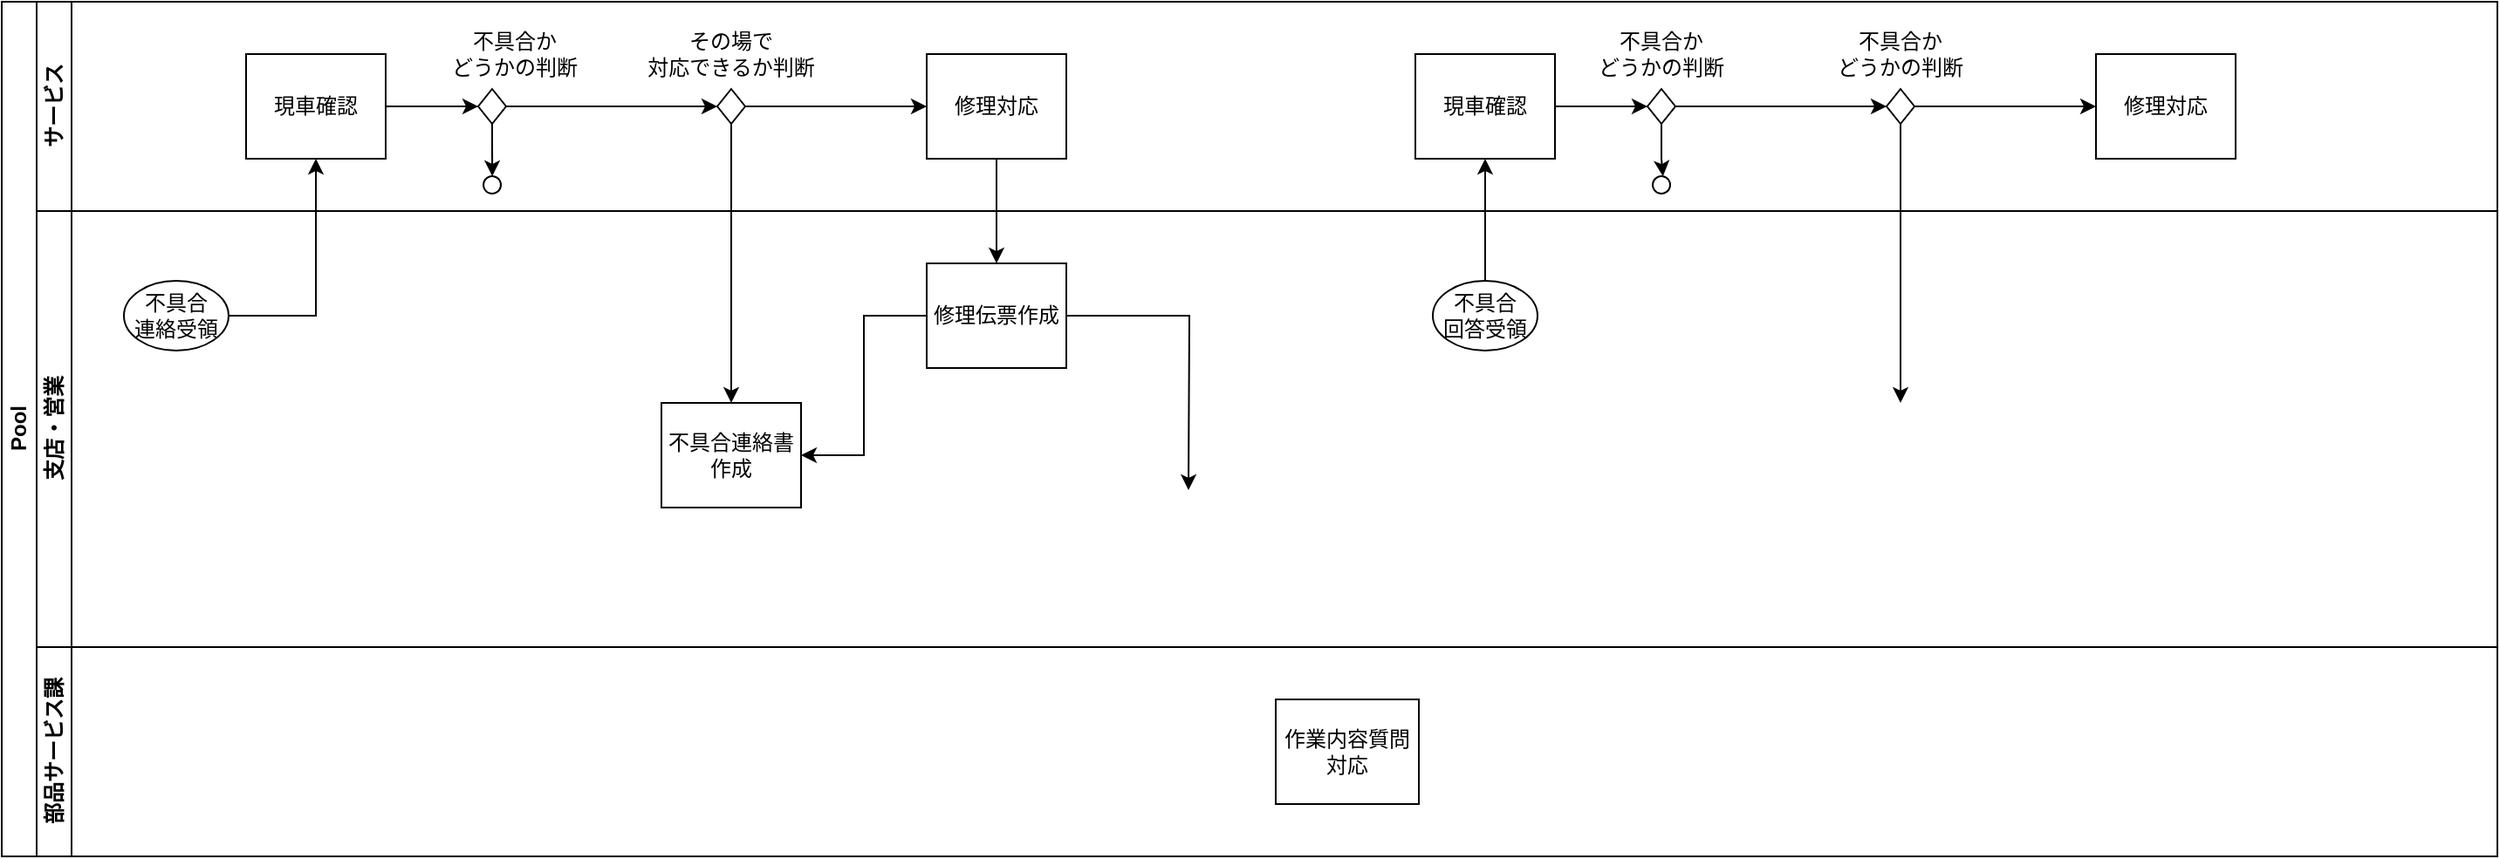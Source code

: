 <mxfile version="14.3.0" type="github">
  <diagram id="prtHgNgQTEPvFCAcTncT" name="Page-1">
    <mxGraphModel dx="1673" dy="934" grid="1" gridSize="10" guides="1" tooltips="1" connect="1" arrows="1" fold="1" page="1" pageScale="1" pageWidth="827" pageHeight="1169" math="0" shadow="0">
      <root>
        <mxCell id="0" />
        <mxCell id="1" parent="0" />
        <mxCell id="dNxyNK7c78bLwvsdeMH5-19" value="Pool" style="swimlane;html=1;childLayout=stackLayout;resizeParent=1;resizeParentMax=0;horizontal=0;startSize=20;horizontalStack=0;" parent="1" vertex="1">
          <mxGeometry x="120" y="120" width="1430" height="490" as="geometry" />
        </mxCell>
        <mxCell id="dNxyNK7c78bLwvsdeMH5-20" value="サービス" style="swimlane;html=1;startSize=20;horizontal=0;" parent="dNxyNK7c78bLwvsdeMH5-19" vertex="1">
          <mxGeometry x="20" width="1410" height="120" as="geometry" />
        </mxCell>
        <mxCell id="YrqZv5F6dzmh7RyfZA-b-9" style="edgeStyle=orthogonalEdgeStyle;rounded=0;orthogonalLoop=1;jettySize=auto;html=1;entryX=0;entryY=0.5;entryDx=0;entryDy=0;" parent="dNxyNK7c78bLwvsdeMH5-20" source="dNxyNK7c78bLwvsdeMH5-24" target="YrqZv5F6dzmh7RyfZA-b-6" edge="1">
          <mxGeometry relative="1" as="geometry" />
        </mxCell>
        <mxCell id="dNxyNK7c78bLwvsdeMH5-24" value="現車確認" style="rounded=0;whiteSpace=wrap;html=1;fontFamily=Helvetica;fontSize=12;fontColor=#000000;align=center;" parent="dNxyNK7c78bLwvsdeMH5-20" vertex="1">
          <mxGeometry x="120" y="30" width="80" height="60" as="geometry" />
        </mxCell>
        <mxCell id="YrqZv5F6dzmh7RyfZA-b-6" value="" style="rhombus;whiteSpace=wrap;html=1;" parent="dNxyNK7c78bLwvsdeMH5-20" vertex="1">
          <mxGeometry x="253" y="50" width="16" height="20" as="geometry" />
        </mxCell>
        <mxCell id="YrqZv5F6dzmh7RyfZA-b-10" value="不具合か&lt;br&gt;どうかの判断" style="text;html=1;strokeColor=none;fillColor=none;align=center;verticalAlign=middle;whiteSpace=wrap;rounded=0;" parent="dNxyNK7c78bLwvsdeMH5-20" vertex="1">
          <mxGeometry x="209" y="20" width="130" height="20" as="geometry" />
        </mxCell>
        <mxCell id="YrqZv5F6dzmh7RyfZA-b-13" value="" style="ellipse;whiteSpace=wrap;html=1;aspect=fixed;rotation=10;" parent="dNxyNK7c78bLwvsdeMH5-20" vertex="1">
          <mxGeometry x="256" y="100" width="10" height="10" as="geometry" />
        </mxCell>
        <mxCell id="YrqZv5F6dzmh7RyfZA-b-12" style="edgeStyle=orthogonalEdgeStyle;rounded=0;orthogonalLoop=1;jettySize=auto;html=1;" parent="dNxyNK7c78bLwvsdeMH5-20" source="YrqZv5F6dzmh7RyfZA-b-6" target="YrqZv5F6dzmh7RyfZA-b-13" edge="1">
          <mxGeometry relative="1" as="geometry">
            <mxPoint x="261" y="100.0" as="targetPoint" />
          </mxGeometry>
        </mxCell>
        <mxCell id="YrqZv5F6dzmh7RyfZA-b-14" value="" style="rhombus;whiteSpace=wrap;html=1;" parent="dNxyNK7c78bLwvsdeMH5-20" vertex="1">
          <mxGeometry x="390" y="50" width="16" height="20" as="geometry" />
        </mxCell>
        <mxCell id="YrqZv5F6dzmh7RyfZA-b-15" value="その場で&lt;br&gt;対応できるか判断" style="text;html=1;strokeColor=none;fillColor=none;align=center;verticalAlign=middle;whiteSpace=wrap;rounded=0;" parent="dNxyNK7c78bLwvsdeMH5-20" vertex="1">
          <mxGeometry x="333" y="20" width="130" height="20" as="geometry" />
        </mxCell>
        <mxCell id="YrqZv5F6dzmh7RyfZA-b-23" value="修理対応" style="rounded=0;whiteSpace=wrap;html=1;fontFamily=Helvetica;fontSize=12;fontColor=#000000;align=center;" parent="dNxyNK7c78bLwvsdeMH5-20" vertex="1">
          <mxGeometry x="510" y="30" width="80" height="60" as="geometry" />
        </mxCell>
        <mxCell id="FLFnpMw3MmitnRIGWcoV-6" value="現車確認" style="rounded=0;whiteSpace=wrap;html=1;fontFamily=Helvetica;fontSize=12;fontColor=#000000;align=center;" vertex="1" parent="dNxyNK7c78bLwvsdeMH5-20">
          <mxGeometry x="790" y="30" width="80" height="60" as="geometry" />
        </mxCell>
        <mxCell id="FLFnpMw3MmitnRIGWcoV-15" style="edgeStyle=orthogonalEdgeStyle;rounded=0;orthogonalLoop=1;jettySize=auto;html=1;entryX=0.5;entryY=0;entryDx=0;entryDy=0;" edge="1" parent="dNxyNK7c78bLwvsdeMH5-20" source="FLFnpMw3MmitnRIGWcoV-7" target="FLFnpMw3MmitnRIGWcoV-8">
          <mxGeometry relative="1" as="geometry" />
        </mxCell>
        <mxCell id="FLFnpMw3MmitnRIGWcoV-7" value="" style="rhombus;whiteSpace=wrap;html=1;" vertex="1" parent="dNxyNK7c78bLwvsdeMH5-20">
          <mxGeometry x="923" y="50" width="16" height="20" as="geometry" />
        </mxCell>
        <mxCell id="FLFnpMw3MmitnRIGWcoV-5" style="edgeStyle=orthogonalEdgeStyle;rounded=0;orthogonalLoop=1;jettySize=auto;html=1;entryX=0;entryY=0.5;entryDx=0;entryDy=0;" edge="1" parent="dNxyNK7c78bLwvsdeMH5-20" source="FLFnpMw3MmitnRIGWcoV-6" target="FLFnpMw3MmitnRIGWcoV-7">
          <mxGeometry relative="1" as="geometry" />
        </mxCell>
        <mxCell id="FLFnpMw3MmitnRIGWcoV-8" value="" style="ellipse;whiteSpace=wrap;html=1;aspect=fixed;rotation=10;" vertex="1" parent="dNxyNK7c78bLwvsdeMH5-20">
          <mxGeometry x="926" y="100" width="10" height="10" as="geometry" />
        </mxCell>
        <mxCell id="FLFnpMw3MmitnRIGWcoV-9" value="" style="rhombus;whiteSpace=wrap;html=1;" vertex="1" parent="dNxyNK7c78bLwvsdeMH5-20">
          <mxGeometry x="1060" y="50" width="16" height="20" as="geometry" />
        </mxCell>
        <mxCell id="FLFnpMw3MmitnRIGWcoV-10" value="修理対応" style="rounded=0;whiteSpace=wrap;html=1;fontFamily=Helvetica;fontSize=12;fontColor=#000000;align=center;" vertex="1" parent="dNxyNK7c78bLwvsdeMH5-20">
          <mxGeometry x="1180" y="30" width="80" height="60" as="geometry" />
        </mxCell>
        <mxCell id="FLFnpMw3MmitnRIGWcoV-11" style="edgeStyle=orthogonalEdgeStyle;rounded=0;orthogonalLoop=1;jettySize=auto;html=1;" edge="1" parent="dNxyNK7c78bLwvsdeMH5-20" source="FLFnpMw3MmitnRIGWcoV-9">
          <mxGeometry relative="1" as="geometry">
            <mxPoint x="1068" y="230.0" as="targetPoint" />
          </mxGeometry>
        </mxCell>
        <mxCell id="FLFnpMw3MmitnRIGWcoV-12" style="edgeStyle=orthogonalEdgeStyle;rounded=0;orthogonalLoop=1;jettySize=auto;html=1;" edge="1" parent="dNxyNK7c78bLwvsdeMH5-20" source="FLFnpMw3MmitnRIGWcoV-7">
          <mxGeometry relative="1" as="geometry">
            <mxPoint x="1060" y="60" as="targetPoint" />
          </mxGeometry>
        </mxCell>
        <mxCell id="FLFnpMw3MmitnRIGWcoV-13" style="edgeStyle=orthogonalEdgeStyle;rounded=0;orthogonalLoop=1;jettySize=auto;html=1;" edge="1" parent="dNxyNK7c78bLwvsdeMH5-20" source="FLFnpMw3MmitnRIGWcoV-9">
          <mxGeometry relative="1" as="geometry">
            <mxPoint x="1180" y="60" as="targetPoint" />
          </mxGeometry>
        </mxCell>
        <mxCell id="FLFnpMw3MmitnRIGWcoV-16" value="不具合か&lt;br&gt;どうかの判断" style="text;html=1;strokeColor=none;fillColor=none;align=center;verticalAlign=middle;whiteSpace=wrap;rounded=0;" vertex="1" parent="dNxyNK7c78bLwvsdeMH5-20">
          <mxGeometry x="866" y="20" width="130" height="20" as="geometry" />
        </mxCell>
        <mxCell id="FLFnpMw3MmitnRIGWcoV-17" value="不具合か&lt;br&gt;どうかの判断" style="text;html=1;strokeColor=none;fillColor=none;align=center;verticalAlign=middle;whiteSpace=wrap;rounded=0;" vertex="1" parent="dNxyNK7c78bLwvsdeMH5-20">
          <mxGeometry x="1003" y="20" width="130" height="20" as="geometry" />
        </mxCell>
        <mxCell id="dNxyNK7c78bLwvsdeMH5-21" value="支店・営業" style="swimlane;html=1;startSize=20;horizontal=0;" parent="dNxyNK7c78bLwvsdeMH5-19" vertex="1">
          <mxGeometry x="20" y="120" width="1410" height="250" as="geometry" />
        </mxCell>
        <mxCell id="dNxyNK7c78bLwvsdeMH5-23" value="不具合&lt;br&gt;連絡受領" style="ellipse;whiteSpace=wrap;html=1;" parent="dNxyNK7c78bLwvsdeMH5-21" vertex="1">
          <mxGeometry x="50" y="40" width="60" height="40" as="geometry" />
        </mxCell>
        <mxCell id="dNxyNK7c78bLwvsdeMH5-30" value="不具合連絡書作成" style="rounded=0;whiteSpace=wrap;html=1;fontFamily=Helvetica;fontSize=12;fontColor=#000000;align=center;" parent="dNxyNK7c78bLwvsdeMH5-21" vertex="1">
          <mxGeometry x="358" y="110" width="80" height="60" as="geometry" />
        </mxCell>
        <mxCell id="YrqZv5F6dzmh7RyfZA-b-26" style="edgeStyle=orthogonalEdgeStyle;rounded=0;orthogonalLoop=1;jettySize=auto;html=1;entryX=1;entryY=0.5;entryDx=0;entryDy=0;" parent="dNxyNK7c78bLwvsdeMH5-21" source="dNxyNK7c78bLwvsdeMH5-34" target="dNxyNK7c78bLwvsdeMH5-30" edge="1">
          <mxGeometry relative="1" as="geometry" />
        </mxCell>
        <mxCell id="dNxyNK7c78bLwvsdeMH5-34" value="修理伝票作成" style="rounded=0;whiteSpace=wrap;html=1;fontFamily=Helvetica;fontSize=12;fontColor=#000000;align=center;" parent="dNxyNK7c78bLwvsdeMH5-21" vertex="1">
          <mxGeometry x="510" y="30" width="80" height="60" as="geometry" />
        </mxCell>
        <mxCell id="FLFnpMw3MmitnRIGWcoV-2" value="不具合&lt;br&gt;回答受領" style="ellipse;whiteSpace=wrap;html=1;" vertex="1" parent="dNxyNK7c78bLwvsdeMH5-21">
          <mxGeometry x="800" y="40" width="60" height="40" as="geometry" />
        </mxCell>
        <mxCell id="YrqZv5F6dzmh7RyfZA-b-5" style="edgeStyle=orthogonalEdgeStyle;rounded=0;orthogonalLoop=1;jettySize=auto;html=1;entryX=0.5;entryY=1;entryDx=0;entryDy=0;" parent="dNxyNK7c78bLwvsdeMH5-19" source="dNxyNK7c78bLwvsdeMH5-23" target="dNxyNK7c78bLwvsdeMH5-24" edge="1">
          <mxGeometry relative="1" as="geometry" />
        </mxCell>
        <mxCell id="YrqZv5F6dzmh7RyfZA-b-21" style="edgeStyle=orthogonalEdgeStyle;rounded=0;orthogonalLoop=1;jettySize=auto;html=1;" parent="dNxyNK7c78bLwvsdeMH5-19" source="YrqZv5F6dzmh7RyfZA-b-14" target="dNxyNK7c78bLwvsdeMH5-30" edge="1">
          <mxGeometry relative="1" as="geometry" />
        </mxCell>
        <mxCell id="YrqZv5F6dzmh7RyfZA-b-25" style="edgeStyle=orthogonalEdgeStyle;rounded=0;orthogonalLoop=1;jettySize=auto;html=1;entryX=0.5;entryY=0;entryDx=0;entryDy=0;" parent="dNxyNK7c78bLwvsdeMH5-19" source="YrqZv5F6dzmh7RyfZA-b-23" target="dNxyNK7c78bLwvsdeMH5-34" edge="1">
          <mxGeometry relative="1" as="geometry" />
        </mxCell>
        <mxCell id="dNxyNK7c78bLwvsdeMH5-22" value="部品サービス課" style="swimlane;html=1;startSize=20;horizontal=0;" parent="dNxyNK7c78bLwvsdeMH5-19" vertex="1">
          <mxGeometry x="20" y="370" width="1410" height="120" as="geometry" />
        </mxCell>
        <mxCell id="YrqZv5F6dzmh7RyfZA-b-29" value="作業内容質問対応" style="rounded=0;whiteSpace=wrap;html=1;" parent="dNxyNK7c78bLwvsdeMH5-22" vertex="1">
          <mxGeometry x="710" y="30" width="82" height="60" as="geometry" />
        </mxCell>
        <mxCell id="FLFnpMw3MmitnRIGWcoV-14" style="edgeStyle=orthogonalEdgeStyle;rounded=0;orthogonalLoop=1;jettySize=auto;html=1;entryX=0.5;entryY=1;entryDx=0;entryDy=0;" edge="1" parent="dNxyNK7c78bLwvsdeMH5-19" source="FLFnpMw3MmitnRIGWcoV-2" target="FLFnpMw3MmitnRIGWcoV-6">
          <mxGeometry relative="1" as="geometry" />
        </mxCell>
        <mxCell id="YrqZv5F6dzmh7RyfZA-b-11" style="edgeStyle=orthogonalEdgeStyle;rounded=0;orthogonalLoop=1;jettySize=auto;html=1;" parent="1" source="YrqZv5F6dzmh7RyfZA-b-6" edge="1">
          <mxGeometry relative="1" as="geometry">
            <mxPoint x="530" y="180" as="targetPoint" />
          </mxGeometry>
        </mxCell>
        <mxCell id="YrqZv5F6dzmh7RyfZA-b-22" style="edgeStyle=orthogonalEdgeStyle;rounded=0;orthogonalLoop=1;jettySize=auto;html=1;" parent="1" source="YrqZv5F6dzmh7RyfZA-b-14" edge="1">
          <mxGeometry relative="1" as="geometry">
            <mxPoint x="650" y="180" as="targetPoint" />
          </mxGeometry>
        </mxCell>
        <mxCell id="YrqZv5F6dzmh7RyfZA-b-27" style="edgeStyle=orthogonalEdgeStyle;rounded=0;orthogonalLoop=1;jettySize=auto;html=1;" parent="1" source="dNxyNK7c78bLwvsdeMH5-34" edge="1">
          <mxGeometry relative="1" as="geometry">
            <mxPoint x="800" y="400" as="targetPoint" />
          </mxGeometry>
        </mxCell>
      </root>
    </mxGraphModel>
  </diagram>
</mxfile>

